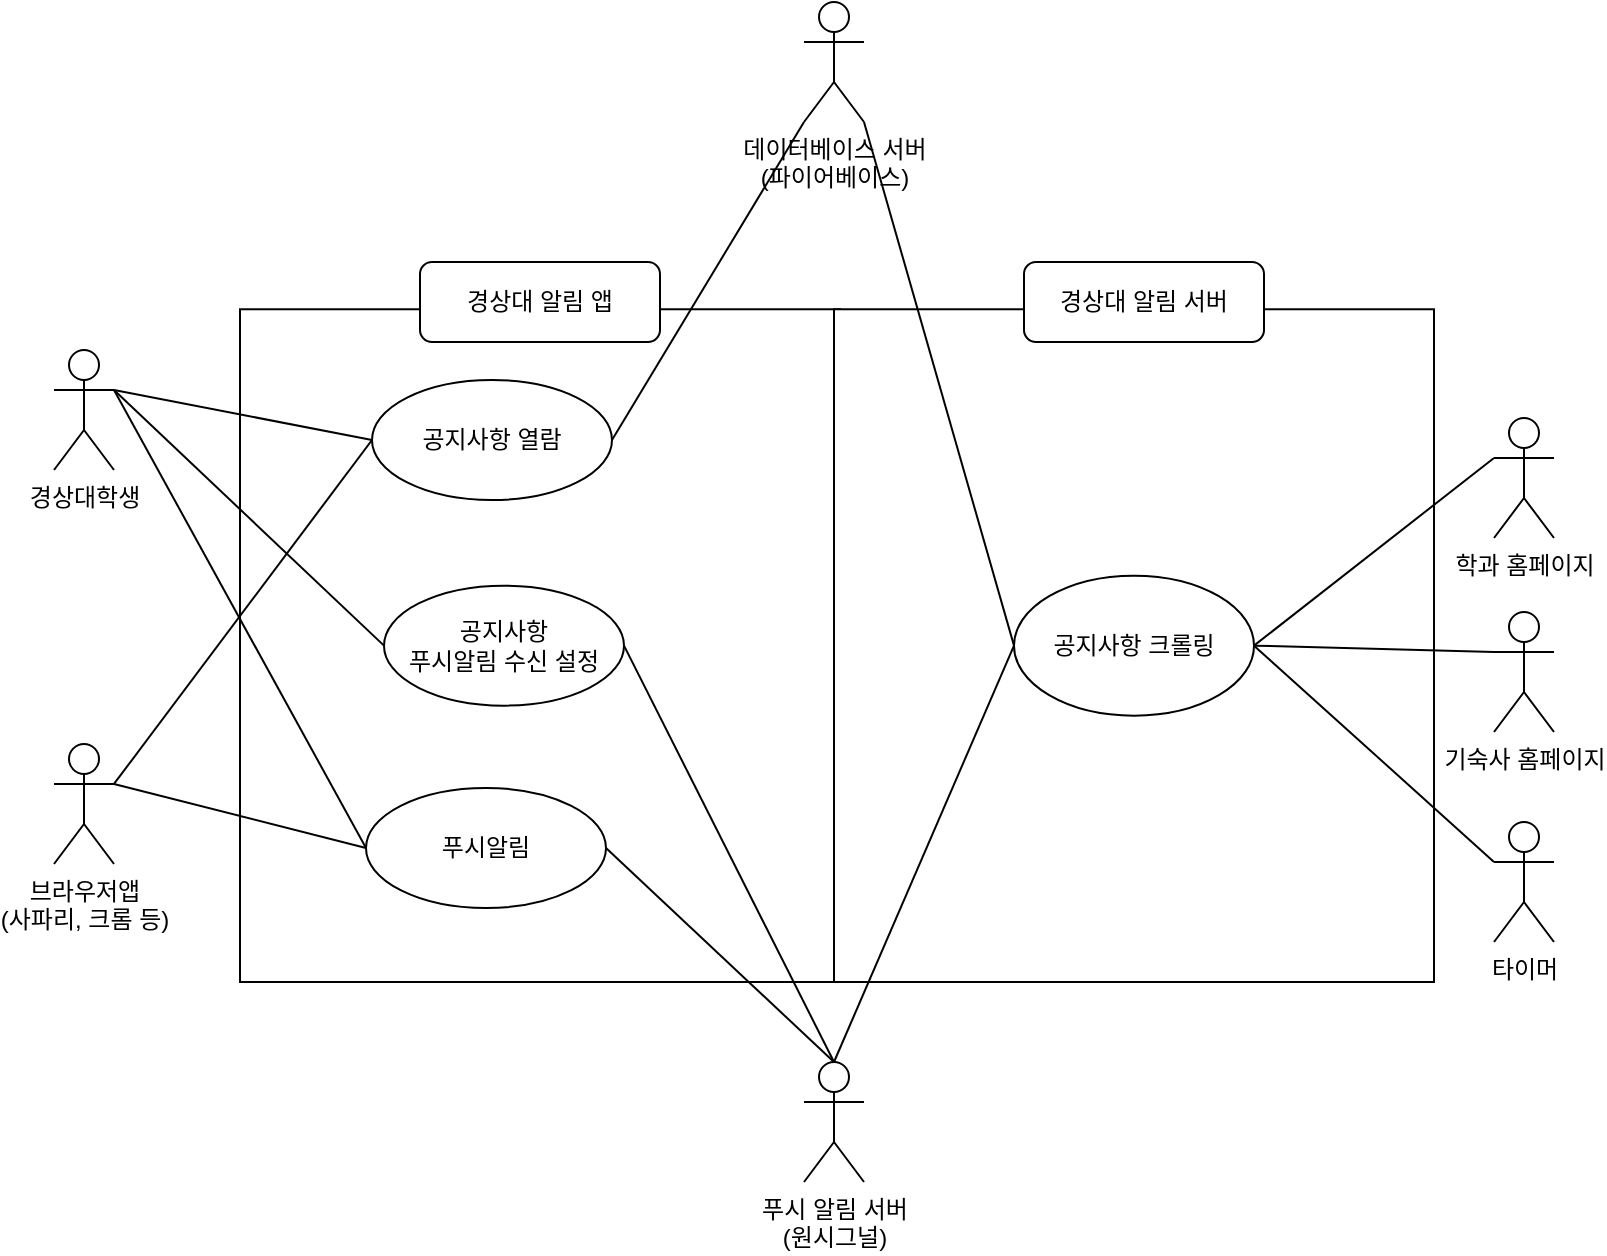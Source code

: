 <mxfile version="15.6.8" type="github">
  <diagram id="7ovDVvfwW2YOfsgbZOOQ" name="Page-1">
    <mxGraphModel dx="1422" dy="762" grid="1" gridSize="10" guides="1" tooltips="1" connect="1" arrows="1" fold="1" page="1" pageScale="1" pageWidth="850" pageHeight="1100" math="0" shadow="0">
      <root>
        <mxCell id="0" />
        <mxCell id="1" parent="0" />
        <mxCell id="tBe-JlZRU-60ile3FUd0-3" value="경상대학생" style="shape=umlActor;verticalLabelPosition=bottom;verticalAlign=top;html=1;outlineConnect=0;fontColor=default;strokeColor=default;fillColor=default;" parent="1" vertex="1">
          <mxGeometry x="65" y="184" width="30" height="60" as="geometry" />
        </mxCell>
        <mxCell id="_5kEuYPEl7YE4_USx0_l-4" value="" style="group" parent="1" vertex="1" connectable="0">
          <mxGeometry x="158" y="130" width="300" height="370" as="geometry" />
        </mxCell>
        <mxCell id="_5kEuYPEl7YE4_USx0_l-1" value="" style="rounded=0;whiteSpace=wrap;html=1;" parent="_5kEuYPEl7YE4_USx0_l-4" vertex="1">
          <mxGeometry y="33.636" width="300" height="336.364" as="geometry" />
        </mxCell>
        <mxCell id="_5kEuYPEl7YE4_USx0_l-9" value="공지사항&lt;br&gt;푸시알림 수신 설정" style="ellipse;whiteSpace=wrap;html=1;" parent="_5kEuYPEl7YE4_USx0_l-4" vertex="1">
          <mxGeometry x="72" y="171.82" width="120" height="60" as="geometry" />
        </mxCell>
        <mxCell id="_5kEuYPEl7YE4_USx0_l-3" value="경상대 알림 앱" style="rounded=1;whiteSpace=wrap;html=1;" parent="_5kEuYPEl7YE4_USx0_l-4" vertex="1">
          <mxGeometry x="90" y="10" width="120" height="40" as="geometry" />
        </mxCell>
        <mxCell id="_5kEuYPEl7YE4_USx0_l-7" value="푸시알림" style="ellipse;whiteSpace=wrap;html=1;" parent="1" vertex="1">
          <mxGeometry x="221" y="403" width="120" height="60" as="geometry" />
        </mxCell>
        <mxCell id="_5kEuYPEl7YE4_USx0_l-10" value="공지사항 열람" style="ellipse;whiteSpace=wrap;html=1;" parent="1" vertex="1">
          <mxGeometry x="224" y="199" width="120" height="60" as="geometry" />
        </mxCell>
        <mxCell id="_5kEuYPEl7YE4_USx0_l-11" value="브라우저앱&lt;br&gt;(사파리, 크롬 등)" style="shape=umlActor;verticalLabelPosition=bottom;verticalAlign=top;html=1;outlineConnect=0;fontColor=default;strokeColor=default;fillColor=default;" parent="1" vertex="1">
          <mxGeometry x="65" y="381" width="30" height="60" as="geometry" />
        </mxCell>
        <mxCell id="_5kEuYPEl7YE4_USx0_l-12" value="데이터베이스 서버&lt;br&gt;(파이어베이스)" style="shape=umlActor;verticalLabelPosition=bottom;verticalAlign=top;html=1;outlineConnect=0;fontColor=default;strokeColor=default;fillColor=default;" parent="1" vertex="1">
          <mxGeometry x="440" y="10" width="30" height="60" as="geometry" />
        </mxCell>
        <mxCell id="_5kEuYPEl7YE4_USx0_l-13" value="학과 홈페이지" style="shape=umlActor;verticalLabelPosition=bottom;verticalAlign=top;html=1;outlineConnect=0;fontColor=default;strokeColor=default;fillColor=default;" parent="1" vertex="1">
          <mxGeometry x="785" y="218" width="30" height="60" as="geometry" />
        </mxCell>
        <mxCell id="_5kEuYPEl7YE4_USx0_l-14" value="기숙사 홈페이지" style="shape=umlActor;verticalLabelPosition=bottom;verticalAlign=top;html=1;outlineConnect=0;fontColor=default;strokeColor=default;fillColor=default;" parent="1" vertex="1">
          <mxGeometry x="785" y="315" width="30" height="60" as="geometry" />
        </mxCell>
        <mxCell id="_5kEuYPEl7YE4_USx0_l-15" value="푸시 알림 서버&lt;br&gt;(원시그널)" style="shape=umlActor;verticalLabelPosition=bottom;verticalAlign=top;html=1;outlineConnect=0;fontColor=default;strokeColor=default;fillColor=default;" parent="1" vertex="1">
          <mxGeometry x="440" y="540" width="30" height="60" as="geometry" />
        </mxCell>
        <mxCell id="_5kEuYPEl7YE4_USx0_l-16" value="" style="endArrow=none;html=1;rounded=0;exitX=1;exitY=0.333;exitDx=0;exitDy=0;exitPerimeter=0;entryX=0;entryY=0.5;entryDx=0;entryDy=0;" parent="1" source="tBe-JlZRU-60ile3FUd0-3" target="_5kEuYPEl7YE4_USx0_l-10" edge="1">
          <mxGeometry width="50" height="50" relative="1" as="geometry">
            <mxPoint x="560" y="420" as="sourcePoint" />
            <mxPoint x="610" y="370" as="targetPoint" />
          </mxGeometry>
        </mxCell>
        <mxCell id="_5kEuYPEl7YE4_USx0_l-17" value="" style="endArrow=none;html=1;rounded=0;exitX=1;exitY=0.333;exitDx=0;exitDy=0;exitPerimeter=0;entryX=0;entryY=0.5;entryDx=0;entryDy=0;" parent="1" source="_5kEuYPEl7YE4_USx0_l-11" target="_5kEuYPEl7YE4_USx0_l-10" edge="1">
          <mxGeometry width="50" height="50" relative="1" as="geometry">
            <mxPoint x="560" y="420" as="sourcePoint" />
            <mxPoint x="610" y="370" as="targetPoint" />
          </mxGeometry>
        </mxCell>
        <mxCell id="_5kEuYPEl7YE4_USx0_l-18" value="" style="endArrow=none;html=1;rounded=0;exitX=1;exitY=0.5;exitDx=0;exitDy=0;entryX=0;entryY=1;entryDx=0;entryDy=0;entryPerimeter=0;" parent="1" source="_5kEuYPEl7YE4_USx0_l-10" target="_5kEuYPEl7YE4_USx0_l-12" edge="1">
          <mxGeometry width="50" height="50" relative="1" as="geometry">
            <mxPoint x="560" y="420" as="sourcePoint" />
            <mxPoint x="620" y="370" as="targetPoint" />
          </mxGeometry>
        </mxCell>
        <mxCell id="_5kEuYPEl7YE4_USx0_l-23" value="" style="endArrow=none;html=1;rounded=0;exitX=1;exitY=0.333;exitDx=0;exitDy=0;exitPerimeter=0;entryX=0;entryY=0.5;entryDx=0;entryDy=0;" parent="1" source="tBe-JlZRU-60ile3FUd0-3" target="_5kEuYPEl7YE4_USx0_l-7" edge="1">
          <mxGeometry width="50" height="50" relative="1" as="geometry">
            <mxPoint x="560" y="420" as="sourcePoint" />
            <mxPoint x="610" y="370" as="targetPoint" />
          </mxGeometry>
        </mxCell>
        <mxCell id="_5kEuYPEl7YE4_USx0_l-24" value="" style="endArrow=none;html=1;rounded=0;exitX=1;exitY=0.333;exitDx=0;exitDy=0;exitPerimeter=0;entryX=0;entryY=0.5;entryDx=0;entryDy=0;" parent="1" source="_5kEuYPEl7YE4_USx0_l-11" target="_5kEuYPEl7YE4_USx0_l-7" edge="1">
          <mxGeometry width="50" height="50" relative="1" as="geometry">
            <mxPoint x="40" y="500" as="sourcePoint" />
            <mxPoint x="90" y="450" as="targetPoint" />
          </mxGeometry>
        </mxCell>
        <mxCell id="_5kEuYPEl7YE4_USx0_l-28" value="" style="endArrow=none;html=1;rounded=0;exitX=1;exitY=0.333;exitDx=0;exitDy=0;exitPerimeter=0;entryX=0;entryY=0.5;entryDx=0;entryDy=0;" parent="1" source="tBe-JlZRU-60ile3FUd0-3" target="_5kEuYPEl7YE4_USx0_l-9" edge="1">
          <mxGeometry width="50" height="50" relative="1" as="geometry">
            <mxPoint x="560" y="420" as="sourcePoint" />
            <mxPoint x="610" y="370" as="targetPoint" />
          </mxGeometry>
        </mxCell>
        <mxCell id="_5kEuYPEl7YE4_USx0_l-35" value="" style="rounded=0;whiteSpace=wrap;html=1;" parent="1" vertex="1">
          <mxGeometry x="455" y="163.636" width="300" height="336.364" as="geometry" />
        </mxCell>
        <mxCell id="_5kEuYPEl7YE4_USx0_l-36" value="경상대 알림 서버" style="rounded=1;whiteSpace=wrap;html=1;" parent="1" vertex="1">
          <mxGeometry x="550" y="140" width="120" height="40" as="geometry" />
        </mxCell>
        <mxCell id="_5kEuYPEl7YE4_USx0_l-38" value="" style="endArrow=none;html=1;rounded=0;exitX=0.5;exitY=0;exitDx=0;exitDy=0;exitPerimeter=0;entryX=1;entryY=0.5;entryDx=0;entryDy=0;" parent="1" source="_5kEuYPEl7YE4_USx0_l-15" target="_5kEuYPEl7YE4_USx0_l-7" edge="1">
          <mxGeometry width="50" height="50" relative="1" as="geometry">
            <mxPoint x="540" y="650" as="sourcePoint" />
            <mxPoint x="590" y="600" as="targetPoint" />
          </mxGeometry>
        </mxCell>
        <mxCell id="_5kEuYPEl7YE4_USx0_l-39" value="" style="endArrow=none;html=1;rounded=0;exitX=1;exitY=0.5;exitDx=0;exitDy=0;entryX=0.5;entryY=0;entryDx=0;entryDy=0;entryPerimeter=0;" parent="1" source="_5kEuYPEl7YE4_USx0_l-9" target="_5kEuYPEl7YE4_USx0_l-15" edge="1">
          <mxGeometry width="50" height="50" relative="1" as="geometry">
            <mxPoint x="560" y="390" as="sourcePoint" />
            <mxPoint x="610" y="340" as="targetPoint" />
          </mxGeometry>
        </mxCell>
        <mxCell id="_5kEuYPEl7YE4_USx0_l-40" value="" style="endArrow=none;html=1;rounded=0;entryX=1;entryY=1;entryDx=0;entryDy=0;entryPerimeter=0;exitX=0;exitY=0.5;exitDx=0;exitDy=0;" parent="1" source="ObBYXNewDXtKop2tSZhH-8" target="_5kEuYPEl7YE4_USx0_l-12" edge="1">
          <mxGeometry width="50" height="50" relative="1" as="geometry">
            <mxPoint x="547.574" y="218.251" as="sourcePoint" />
            <mxPoint x="610" y="340" as="targetPoint" />
          </mxGeometry>
        </mxCell>
        <mxCell id="_5kEuYPEl7YE4_USx0_l-41" value="" style="endArrow=none;html=1;rounded=0;exitX=0.5;exitY=0;exitDx=0;exitDy=0;exitPerimeter=0;entryX=0;entryY=0.5;entryDx=0;entryDy=0;" parent="1" source="_5kEuYPEl7YE4_USx0_l-15" target="ObBYXNewDXtKop2tSZhH-8" edge="1">
          <mxGeometry width="50" height="50" relative="1" as="geometry">
            <mxPoint x="560" y="390" as="sourcePoint" />
            <mxPoint x="534.896" y="344.104" as="targetPoint" />
          </mxGeometry>
        </mxCell>
        <mxCell id="_5kEuYPEl7YE4_USx0_l-42" value="" style="endArrow=none;html=1;rounded=0;entryX=0;entryY=0.333;entryDx=0;entryDy=0;entryPerimeter=0;exitX=1;exitY=0.5;exitDx=0;exitDy=0;" parent="1" source="ObBYXNewDXtKop2tSZhH-8" target="_5kEuYPEl7YE4_USx0_l-13" edge="1">
          <mxGeometry width="50" height="50" relative="1" as="geometry">
            <mxPoint x="650" y="243" as="sourcePoint" />
            <mxPoint x="610" y="340" as="targetPoint" />
          </mxGeometry>
        </mxCell>
        <mxCell id="_5kEuYPEl7YE4_USx0_l-43" value="" style="endArrow=none;html=1;rounded=0;entryX=1;entryY=0.5;entryDx=0;entryDy=0;exitX=0;exitY=0.333;exitDx=0;exitDy=0;exitPerimeter=0;" parent="1" source="_5kEuYPEl7YE4_USx0_l-14" target="ObBYXNewDXtKop2tSZhH-8" edge="1">
          <mxGeometry width="50" height="50" relative="1" as="geometry">
            <mxPoint x="560" y="390" as="sourcePoint" />
            <mxPoint x="650" y="243" as="targetPoint" />
          </mxGeometry>
        </mxCell>
        <mxCell id="ObBYXNewDXtKop2tSZhH-2" value="타이머" style="shape=umlActor;verticalLabelPosition=bottom;verticalAlign=top;html=1;outlineConnect=0;fontColor=default;strokeColor=default;fillColor=default;" vertex="1" parent="1">
          <mxGeometry x="785" y="420" width="30" height="60" as="geometry" />
        </mxCell>
        <mxCell id="ObBYXNewDXtKop2tSZhH-3" value="" style="endArrow=none;html=1;rounded=0;exitX=0;exitY=0.333;exitDx=0;exitDy=0;exitPerimeter=0;entryX=1;entryY=0.5;entryDx=0;entryDy=0;" edge="1" parent="1" source="ObBYXNewDXtKop2tSZhH-2" target="ObBYXNewDXtKop2tSZhH-8">
          <mxGeometry width="50" height="50" relative="1" as="geometry">
            <mxPoint x="750" y="640" as="sourcePoint" />
            <mxPoint x="650" y="243" as="targetPoint" />
          </mxGeometry>
        </mxCell>
        <mxCell id="ObBYXNewDXtKop2tSZhH-8" value="공지사항 크롤링" style="ellipse;whiteSpace=wrap;html=1;" vertex="1" parent="1">
          <mxGeometry x="545" y="296.82" width="120" height="70" as="geometry" />
        </mxCell>
      </root>
    </mxGraphModel>
  </diagram>
</mxfile>
